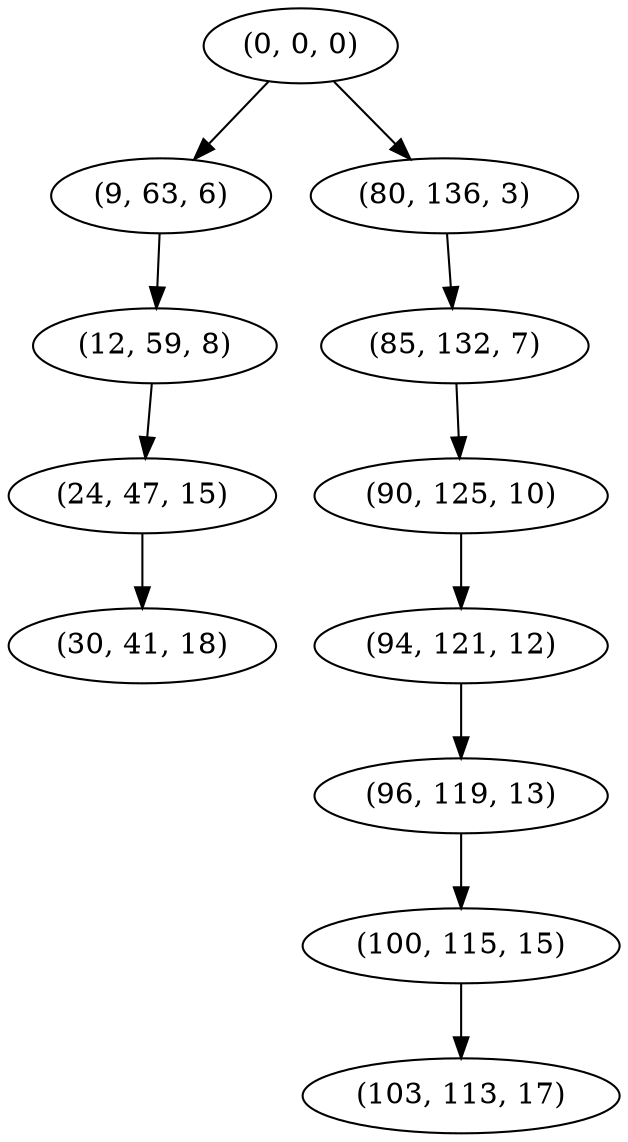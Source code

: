 digraph tree {
    "(0, 0, 0)";
    "(9, 63, 6)";
    "(12, 59, 8)";
    "(24, 47, 15)";
    "(30, 41, 18)";
    "(80, 136, 3)";
    "(85, 132, 7)";
    "(90, 125, 10)";
    "(94, 121, 12)";
    "(96, 119, 13)";
    "(100, 115, 15)";
    "(103, 113, 17)";
    "(0, 0, 0)" -> "(9, 63, 6)";
    "(0, 0, 0)" -> "(80, 136, 3)";
    "(9, 63, 6)" -> "(12, 59, 8)";
    "(12, 59, 8)" -> "(24, 47, 15)";
    "(24, 47, 15)" -> "(30, 41, 18)";
    "(80, 136, 3)" -> "(85, 132, 7)";
    "(85, 132, 7)" -> "(90, 125, 10)";
    "(90, 125, 10)" -> "(94, 121, 12)";
    "(94, 121, 12)" -> "(96, 119, 13)";
    "(96, 119, 13)" -> "(100, 115, 15)";
    "(100, 115, 15)" -> "(103, 113, 17)";
}
